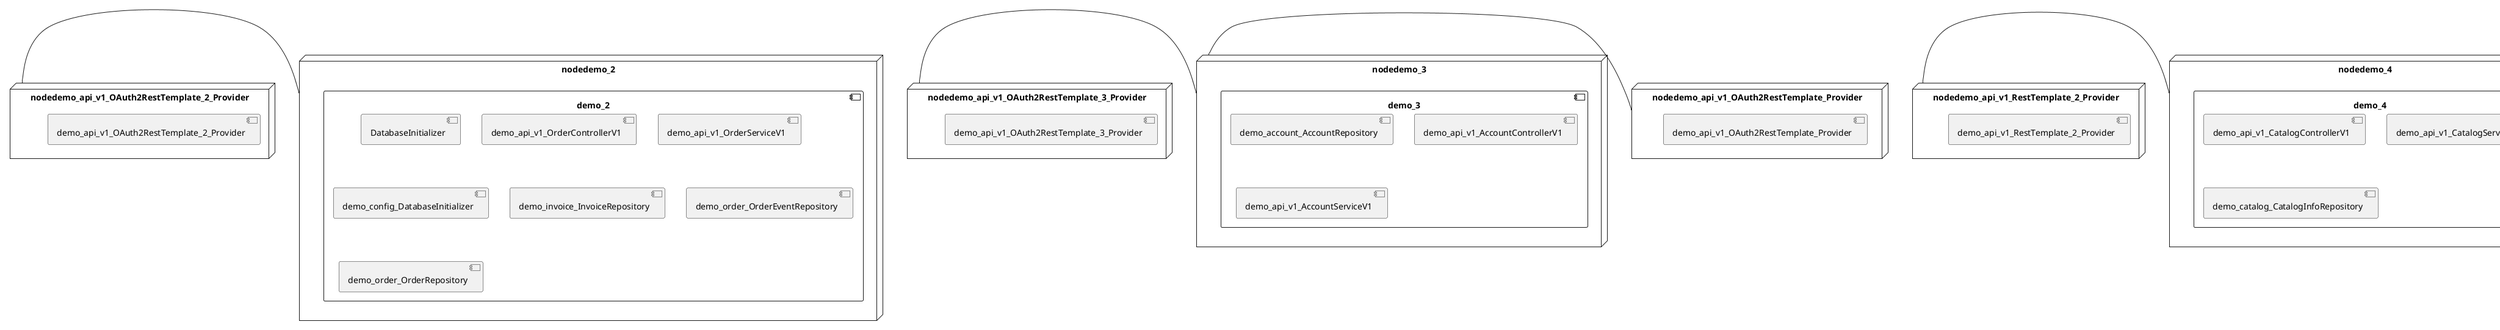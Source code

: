 @startuml
skinparam fixCircleLabelOverlapping true
skinparam componentStyle uml2
node nodedemo {
component demo {
[demo_api_v1_UserControllerV1] [[kbastani-spring-cloud-event-sourcing-example.system#_21utQWv2Ee-4QYfQCuCrSw]]
[demo_api_v1_UserServiceV1] [[kbastani-spring-cloud-event-sourcing-example.system#_21utQWv2Ee-4QYfQCuCrSw]]
[demo_user_UserRepository] [[kbastani-spring-cloud-event-sourcing-example.system#_21utQWv2Ee-4QYfQCuCrSw]]
}
}
node nodedemo_2 {
component demo_2 {
[DatabaseInitializer] [[kbastani-spring-cloud-event-sourcing-example.system#_21utQWv2Ee-4QYfQCuCrSw]]
[demo_api_v1_OrderControllerV1] [[kbastani-spring-cloud-event-sourcing-example.system#_21utQWv2Ee-4QYfQCuCrSw]]
[demo_api_v1_OrderServiceV1] [[kbastani-spring-cloud-event-sourcing-example.system#_21utQWv2Ee-4QYfQCuCrSw]]
[demo_config_DatabaseInitializer] [[kbastani-spring-cloud-event-sourcing-example.system#_21utQWv2Ee-4QYfQCuCrSw]]
[demo_invoice_InvoiceRepository] [[kbastani-spring-cloud-event-sourcing-example.system#_21utQWv2Ee-4QYfQCuCrSw]]
[demo_order_OrderEventRepository] [[kbastani-spring-cloud-event-sourcing-example.system#_21utQWv2Ee-4QYfQCuCrSw]]
[demo_order_OrderRepository] [[kbastani-spring-cloud-event-sourcing-example.system#_21utQWv2Ee-4QYfQCuCrSw]]
}
}
node nodedemo_3 {
component demo_3 {
[demo_account_AccountRepository] [[kbastani-spring-cloud-event-sourcing-example.system#_21utQWv2Ee-4QYfQCuCrSw]]
[demo_api_v1_AccountControllerV1] [[kbastani-spring-cloud-event-sourcing-example.system#_21utQWv2Ee-4QYfQCuCrSw]]
[demo_api_v1_AccountServiceV1] [[kbastani-spring-cloud-event-sourcing-example.system#_21utQWv2Ee-4QYfQCuCrSw]]
}
}
node nodedemo_4 {
component demo_4 {
[demo_api_v1_CatalogControllerV1] [[kbastani-spring-cloud-event-sourcing-example.system#_21utQWv2Ee-4QYfQCuCrSw]]
[demo_api_v1_CatalogServiceV1] [[kbastani-spring-cloud-event-sourcing-example.system#_21utQWv2Ee-4QYfQCuCrSw]]
[demo_catalog_CatalogInfoRepository] [[kbastani-spring-cloud-event-sourcing-example.system#_21utQWv2Ee-4QYfQCuCrSw]]
}
}
node nodedemo_5 {
component demo_5 {
[demo_UserController] [[kbastani-spring-cloud-event-sourcing-example.system#_21utQWv2Ee-4QYfQCuCrSw]]
[demo_UserRepository] [[kbastani-spring-cloud-event-sourcing-example.system#_21utQWv2Ee-4QYfQCuCrSw]]
[demo_UserService] [[kbastani-spring-cloud-event-sourcing-example.system#_21utQWv2Ee-4QYfQCuCrSw]]
[demo_login_UserController] [[kbastani-spring-cloud-event-sourcing-example.system#_21utQWv2Ee-4QYfQCuCrSw]]
}
}
node nodedemo_6 {
component demo_6 {
[demo_api_v1_ShoppingCartControllerV1] [[kbastani-spring-cloud-event-sourcing-example.system#_21utQWv2Ee-4QYfQCuCrSw]]
[demo_api_v1_ShoppingCartServiceV1] [[kbastani-spring-cloud-event-sourcing-example.system#_21utQWv2Ee-4QYfQCuCrSw]]
[demo_cart_CartEventRepository] [[kbastani-spring-cloud-event-sourcing-example.system#_21utQWv2Ee-4QYfQCuCrSw]]
}
}
node nodedemo_v1 {
component demo_v1 {
[demo_v1_InventoryControllerV1] [[kbastani-spring-cloud-event-sourcing-example.system#_21utQWv2Ee-4QYfQCuCrSw]]
[demo_v1_InventoryServiceV1] [[kbastani-spring-cloud-event-sourcing-example.system#_21utQWv2Ee-4QYfQCuCrSw]]
}
}
node nodedemo_api_v1_OAuth2RestTemplate_2_Provider {
[demo_api_v1_OAuth2RestTemplate_2_Provider] [[kbastani-spring-cloud-event-sourcing-example.system#_21utQWv2Ee-4QYfQCuCrSw]]
}
node nodedemo_api_v1_OAuth2RestTemplate_3_Provider {
[demo_api_v1_OAuth2RestTemplate_3_Provider] [[kbastani-spring-cloud-event-sourcing-example.system#_21utQWv2Ee-4QYfQCuCrSw]]
}
node nodedemo_api_v1_OAuth2RestTemplate_Provider {
[demo_api_v1_OAuth2RestTemplate_Provider] [[kbastani-spring-cloud-event-sourcing-example.system#_21utQWv2Ee-4QYfQCuCrSw]]
}
node nodedemo_api_v1_RestTemplate_2_Provider {
[demo_api_v1_RestTemplate_2_Provider] [[kbastani-spring-cloud-event-sourcing-example.system#_21utQWv2Ee-4QYfQCuCrSw]]
}
node nodedemo_api_v1_RestTemplate_Provider {
[demo_api_v1_RestTemplate_Provider] [[kbastani-spring-cloud-event-sourcing-example.system#_21utQWv2Ee-4QYfQCuCrSw]]
}
node nodedemo_inventory_InventoryRepository_Provider {
[demo_inventory_InventoryRepository_Provider] [[kbastani-spring-cloud-event-sourcing-example.system#_21utQWv2Ee-4QYfQCuCrSw]]
}
node nodedemo_login_AuthenticationManager_Provider {
[demo_login_AuthenticationManager_Provider] [[kbastani-spring-cloud-event-sourcing-example.system#_21utQWv2Ee-4QYfQCuCrSw]]
}
node nodedemo_login_ClientDetailsService_Provider {
[demo_login_ClientDetailsService_Provider] [[kbastani-spring-cloud-event-sourcing-example.system#_21utQWv2Ee-4QYfQCuCrSw]]
}
node nodedemo_login_HttpSessionSecurityContextRepository_Provider {
[demo_login_HttpSessionSecurityContextRepository_Provider] [[kbastani-spring-cloud-event-sourcing-example.system#_21utQWv2Ee-4QYfQCuCrSw]]
}
node nodedemo_login_LoginController {
[demo_login_LoginController] [[kbastani-spring-cloud-event-sourcing-example.system#_21utQWv2Ee-4QYfQCuCrSw]]
}
node nodedemo_product_ProductRepository_Provider {
[demo_product_ProductRepository_Provider] [[kbastani-spring-cloud-event-sourcing-example.system#_21utQWv2Ee-4QYfQCuCrSw]]
}
node nodedemo_user_UserClientV1 {
[demo_user_UserClientV1] [[kbastani-spring-cloud-event-sourcing-example.system#_21utQWv2Ee-4QYfQCuCrSw]]
}
node nodedemo_v1_Session_Provider {
[demo_v1_Session_Provider] [[kbastani-spring-cloud-event-sourcing-example.system#_21utQWv2Ee-4QYfQCuCrSw]]
}
[nodedemo_api_v1_OAuth2RestTemplate_2_Provider] - [nodedemo_2]
[nodedemo_api_v1_OAuth2RestTemplate_3_Provider] - [nodedemo_3]
[nodedemo_api_v1_OAuth2RestTemplate_Provider] - [nodedemo_3]
[nodedemo_api_v1_RestTemplate_2_Provider] - [nodedemo_4]
[nodedemo_api_v1_RestTemplate_Provider] - [nodedemo_6]
[nodedemo_inventory_InventoryRepository_Provider] - [nodedemo_v1]
[nodedemo_login_AuthenticationManager_Provider] - [nodedemo_login_LoginController]
[nodedemo_login_ClientDetailsService_Provider] - [nodedemo_login_LoginController]
[nodedemo_login_HttpSessionSecurityContextRepository_Provider] - [nodedemo_login_LoginController]
[nodedemo_product_ProductRepository_Provider] - [nodedemo_v1]
[nodedemo_v1_Session_Provider] - [nodedemo_v1]
[nodedemo] - [nodedemo_user_UserClientV1]

@enduml
